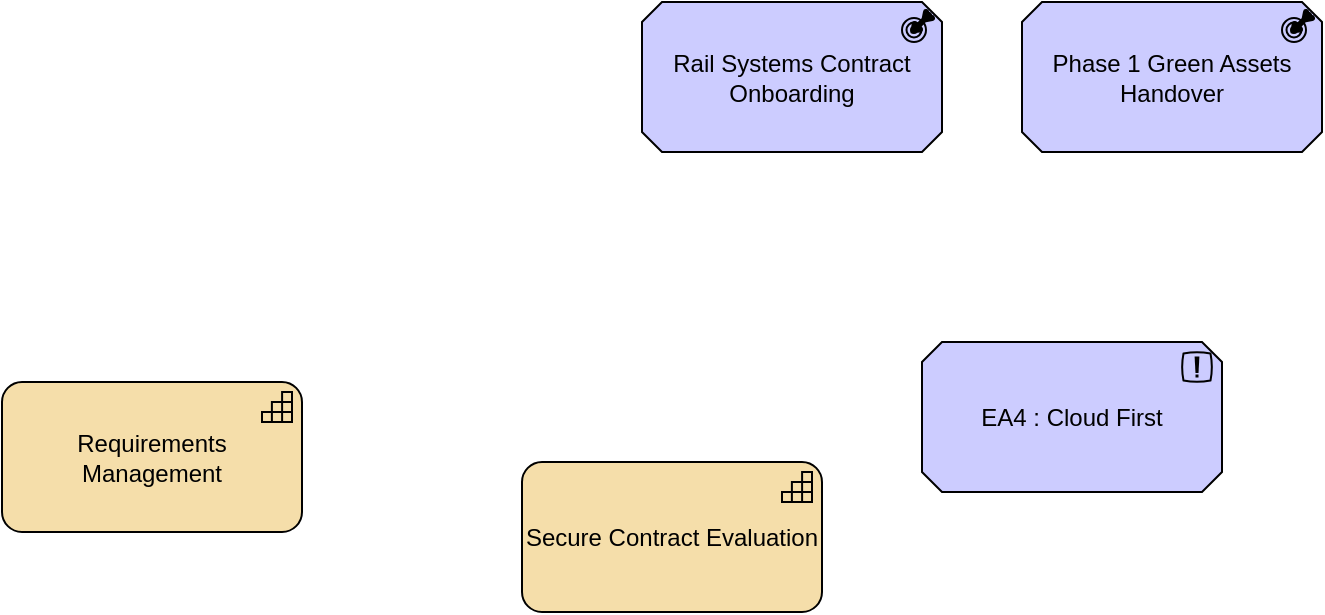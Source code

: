 <mxfile version="20.2.3" type="github">
  <diagram id="6I0OCvxSQrVGMHxT2VVA" name="Page-1">
    <mxGraphModel dx="1247" dy="706" grid="1" gridSize="10" guides="1" tooltips="1" connect="1" arrows="1" fold="1" page="1" pageScale="1" pageWidth="850" pageHeight="1100" math="0" shadow="0">
      <root>
        <mxCell id="0" />
        <mxCell id="1" parent="0" />
        <mxCell id="uVRVBFN1obLMrMs4CRgb-1" value="Phase 1 Green Assets Handover" style="html=1;outlineConnect=0;whiteSpace=wrap;fillColor=#CCCCFF;shape=mxgraph.archimate3.application;appType=outcome;archiType=oct;" parent="1" vertex="1">
          <mxGeometry x="600" y="80" width="150" height="75" as="geometry" />
        </mxCell>
        <mxCell id="oz_mVlj8kxJvtAulYIj0-1" value="Rail Systems Contract Onboarding" style="html=1;outlineConnect=0;whiteSpace=wrap;fillColor=#CCCCFF;shape=mxgraph.archimate3.application;appType=outcome;archiType=oct;" parent="1" vertex="1">
          <mxGeometry x="410" y="80" width="150" height="75" as="geometry" />
        </mxCell>
        <mxCell id="5Y3KY6NCU6nYwtHtjhXm-4" value="EA4 : Cloud First" style="html=1;outlineConnect=0;whiteSpace=wrap;fillColor=#CCCCFF;shape=mxgraph.archimate3.application;appType=principle;archiType=oct;" vertex="1" parent="1">
          <mxGeometry x="550" y="250" width="150" height="75" as="geometry" />
        </mxCell>
        <mxCell id="5Y3KY6NCU6nYwtHtjhXm-5" value="Requirements Management" style="html=1;outlineConnect=0;whiteSpace=wrap;fillColor=#F5DEAA;shape=mxgraph.archimate3.application;appType=capability;archiType=rounded;" vertex="1" parent="1">
          <mxGeometry x="90" y="270" width="150" height="75" as="geometry" />
        </mxCell>
        <mxCell id="5Y3KY6NCU6nYwtHtjhXm-6" value="Secure Contract Evaluation" style="html=1;outlineConnect=0;whiteSpace=wrap;fillColor=#F5DEAA;shape=mxgraph.archimate3.application;appType=capability;archiType=rounded;" vertex="1" parent="1">
          <mxGeometry x="350" y="310" width="150" height="75" as="geometry" />
        </mxCell>
      </root>
    </mxGraphModel>
  </diagram>
</mxfile>
